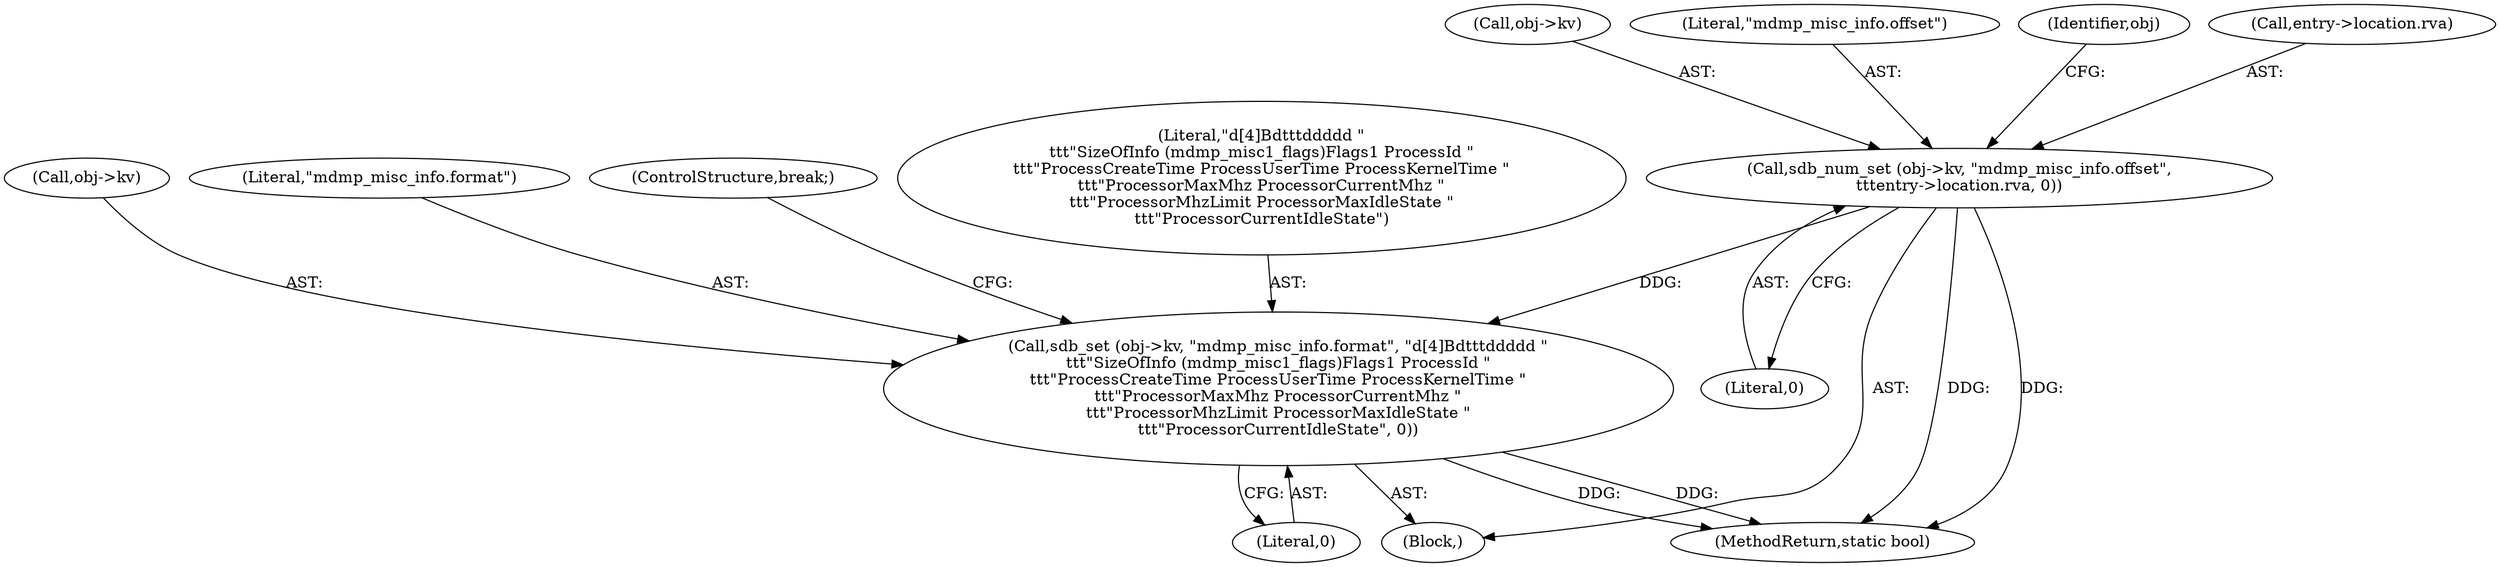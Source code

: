 digraph "0_radare2_40b021ba29c8f90ccf7c879fde2580bc73a17e8e_0@pointer" {
"1000894" [label="(Call,sdb_set (obj->kv, \"mdmp_misc_info.format\", \"d[4]Bdtttddddd \"\n\t\t\t\"SizeOfInfo (mdmp_misc1_flags)Flags1 ProcessId \"\n\t\t\t\"ProcessCreateTime ProcessUserTime ProcessKernelTime \"\n\t\t\t\"ProcessorMaxMhz ProcessorCurrentMhz \"\n\t\t\t\"ProcessorMhzLimit ProcessorMaxIdleState \"\n\t\t\t\"ProcessorCurrentIdleState\", 0))"];
"1000883" [label="(Call,sdb_num_set (obj->kv, \"mdmp_misc_info.offset\",\n\t\t\tentry->location.rva, 0))"];
"1000894" [label="(Call,sdb_set (obj->kv, \"mdmp_misc_info.format\", \"d[4]Bdtttddddd \"\n\t\t\t\"SizeOfInfo (mdmp_misc1_flags)Flags1 ProcessId \"\n\t\t\t\"ProcessCreateTime ProcessUserTime ProcessKernelTime \"\n\t\t\t\"ProcessorMaxMhz ProcessorCurrentMhz \"\n\t\t\t\"ProcessorMhzLimit ProcessorMaxIdleState \"\n\t\t\t\"ProcessorCurrentIdleState\", 0))"];
"1000893" [label="(Literal,0)"];
"1000895" [label="(Call,obj->kv)"];
"1000900" [label="(Literal,0)"];
"1000884" [label="(Call,obj->kv)"];
"1000887" [label="(Literal,\"mdmp_misc_info.offset\")"];
"1000883" [label="(Call,sdb_num_set (obj->kv, \"mdmp_misc_info.offset\",\n\t\t\tentry->location.rva, 0))"];
"1000898" [label="(Literal,\"mdmp_misc_info.format\")"];
"1000901" [label="(ControlStructure,break;)"];
"1001137" [label="(MethodReturn,static bool)"];
"1000166" [label="(Block,)"];
"1000899" [label="(Literal,\"d[4]Bdtttddddd \"\n\t\t\t\"SizeOfInfo (mdmp_misc1_flags)Flags1 ProcessId \"\n\t\t\t\"ProcessCreateTime ProcessUserTime ProcessKernelTime \"\n\t\t\t\"ProcessorMaxMhz ProcessorCurrentMhz \"\n\t\t\t\"ProcessorMhzLimit ProcessorMaxIdleState \"\n\t\t\t\"ProcessorCurrentIdleState\")"];
"1000896" [label="(Identifier,obj)"];
"1000888" [label="(Call,entry->location.rva)"];
"1000894" -> "1000166"  [label="AST: "];
"1000894" -> "1000900"  [label="CFG: "];
"1000895" -> "1000894"  [label="AST: "];
"1000898" -> "1000894"  [label="AST: "];
"1000899" -> "1000894"  [label="AST: "];
"1000900" -> "1000894"  [label="AST: "];
"1000901" -> "1000894"  [label="CFG: "];
"1000894" -> "1001137"  [label="DDG: "];
"1000894" -> "1001137"  [label="DDG: "];
"1000883" -> "1000894"  [label="DDG: "];
"1000883" -> "1000166"  [label="AST: "];
"1000883" -> "1000893"  [label="CFG: "];
"1000884" -> "1000883"  [label="AST: "];
"1000887" -> "1000883"  [label="AST: "];
"1000888" -> "1000883"  [label="AST: "];
"1000893" -> "1000883"  [label="AST: "];
"1000896" -> "1000883"  [label="CFG: "];
"1000883" -> "1001137"  [label="DDG: "];
"1000883" -> "1001137"  [label="DDG: "];
}
